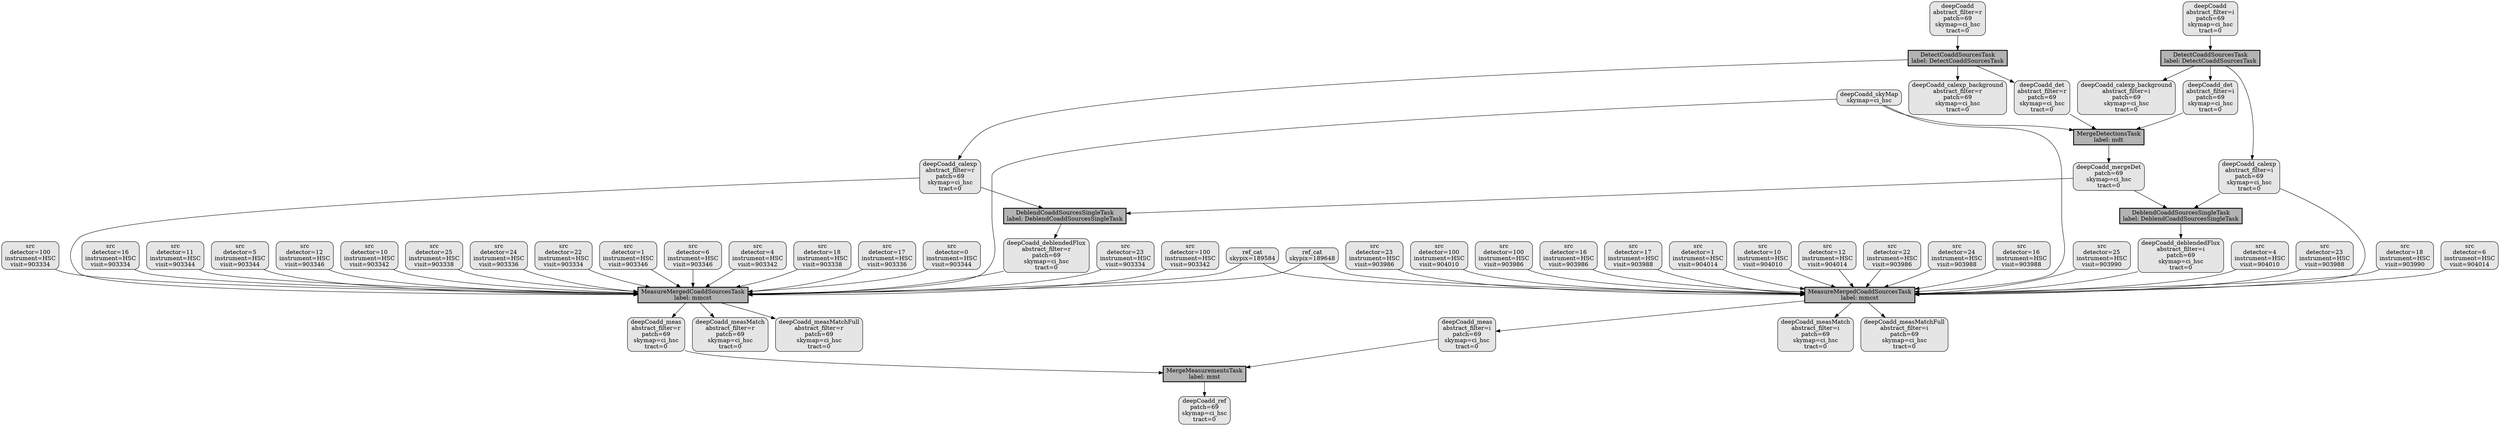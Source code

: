 digraph QuantumGraph {
task_0_0 [shape="box", style="filled,bold", fillcolor="gray70", label="DetectCoaddSourcesTask\nlabel: DetectCoaddSourcesTask"];
dsref_0 [shape="box", style="rounded,filled", fillcolor="gray90", label="deepCoadd\nabstract_filter=i\npatch=69\nskymap=ci_hsc\ntract=0"];
dsref_0 -> task_0_0;
dsref_1 [shape="box", style="rounded,filled", fillcolor="gray90", label="deepCoadd_calexp_background\nabstract_filter=i\npatch=69\nskymap=ci_hsc\ntract=0"];
task_0_0 -> dsref_1;
dsref_2 [shape="box", style="rounded,filled", fillcolor="gray90", label="deepCoadd_det\nabstract_filter=i\npatch=69\nskymap=ci_hsc\ntract=0"];
task_0_0 -> dsref_2;
dsref_3 [shape="box", style="rounded,filled", fillcolor="gray90", label="deepCoadd_calexp\nabstract_filter=i\npatch=69\nskymap=ci_hsc\ntract=0"];
task_0_0 -> dsref_3;
task_0_1 [shape="box", style="filled,bold", fillcolor="gray70", label="DetectCoaddSourcesTask\nlabel: DetectCoaddSourcesTask"];
dsref_4 [shape="box", style="rounded,filled", fillcolor="gray90", label="deepCoadd\nabstract_filter=r\npatch=69\nskymap=ci_hsc\ntract=0"];
dsref_4 -> task_0_1;
dsref_5 [shape="box", style="rounded,filled", fillcolor="gray90", label="deepCoadd_calexp_background\nabstract_filter=r\npatch=69\nskymap=ci_hsc\ntract=0"];
task_0_1 -> dsref_5;
dsref_6 [shape="box", style="rounded,filled", fillcolor="gray90", label="deepCoadd_det\nabstract_filter=r\npatch=69\nskymap=ci_hsc\ntract=0"];
task_0_1 -> dsref_6;
dsref_7 [shape="box", style="rounded,filled", fillcolor="gray90", label="deepCoadd_calexp\nabstract_filter=r\npatch=69\nskymap=ci_hsc\ntract=0"];
task_0_1 -> dsref_7;
task_1_0 [shape="box", style="filled,bold", fillcolor="gray70", label="MergeDetectionsTask\nlabel: mdt"];
dsref_2 -> task_1_0;
dsref_6 -> task_1_0;
dsref_8 [shape="box", style="rounded,filled", fillcolor="gray90", label="deepCoadd_skyMap\nskymap=ci_hsc"];
dsref_8 -> task_1_0;
dsref_9 [shape="box", style="rounded,filled", fillcolor="gray90", label="deepCoadd_mergeDet\npatch=69\nskymap=ci_hsc\ntract=0"];
task_1_0 -> dsref_9;
task_2_0 [shape="box", style="filled,bold", fillcolor="gray70", label="DeblendCoaddSourcesSingleTask\nlabel: DeblendCoaddSourcesSingleTask"];
dsref_9 -> task_2_0;
dsref_3 -> task_2_0;
dsref_10 [shape="box", style="rounded,filled", fillcolor="gray90", label="deepCoadd_deblendedFlux\nabstract_filter=i\npatch=69\nskymap=ci_hsc\ntract=0"];
task_2_0 -> dsref_10;
task_2_1 [shape="box", style="filled,bold", fillcolor="gray70", label="DeblendCoaddSourcesSingleTask\nlabel: DeblendCoaddSourcesSingleTask"];
dsref_9 -> task_2_1;
dsref_7 -> task_2_1;
dsref_11 [shape="box", style="rounded,filled", fillcolor="gray90", label="deepCoadd_deblendedFlux\nabstract_filter=r\npatch=69\nskymap=ci_hsc\ntract=0"];
task_2_1 -> dsref_11;
task_3_0 [shape="box", style="filled,bold", fillcolor="gray70", label="MeasureMergedCoaddSourcesTask\nlabel: mmcst"];
dsref_12 [shape="box", style="rounded,filled", fillcolor="gray90", label="ref_cat\nskypix=189584"];
dsref_12 -> task_3_0;
dsref_13 [shape="box", style="rounded,filled", fillcolor="gray90", label="ref_cat\nskypix=189648"];
dsref_13 -> task_3_0;
dsref_3 -> task_3_0;
dsref_8 -> task_3_0;
dsref_14 [shape="box", style="rounded,filled", fillcolor="gray90", label="src\ndetector=25\ninstrument=HSC\nvisit=903990"];
dsref_14 -> task_3_0;
dsref_15 [shape="box", style="rounded,filled", fillcolor="gray90", label="src\ndetector=4\ninstrument=HSC\nvisit=904010"];
dsref_15 -> task_3_0;
dsref_16 [shape="box", style="rounded,filled", fillcolor="gray90", label="src\ndetector=23\ninstrument=HSC\nvisit=903988"];
dsref_16 -> task_3_0;
dsref_17 [shape="box", style="rounded,filled", fillcolor="gray90", label="src\ndetector=18\ninstrument=HSC\nvisit=903990"];
dsref_17 -> task_3_0;
dsref_18 [shape="box", style="rounded,filled", fillcolor="gray90", label="src\ndetector=6\ninstrument=HSC\nvisit=904014"];
dsref_18 -> task_3_0;
dsref_19 [shape="box", style="rounded,filled", fillcolor="gray90", label="src\ndetector=23\ninstrument=HSC\nvisit=903986"];
dsref_19 -> task_3_0;
dsref_20 [shape="box", style="rounded,filled", fillcolor="gray90", label="src\ndetector=100\ninstrument=HSC\nvisit=904010"];
dsref_20 -> task_3_0;
dsref_21 [shape="box", style="rounded,filled", fillcolor="gray90", label="src\ndetector=100\ninstrument=HSC\nvisit=903986"];
dsref_21 -> task_3_0;
dsref_22 [shape="box", style="rounded,filled", fillcolor="gray90", label="src\ndetector=16\ninstrument=HSC\nvisit=903986"];
dsref_22 -> task_3_0;
dsref_23 [shape="box", style="rounded,filled", fillcolor="gray90", label="src\ndetector=17\ninstrument=HSC\nvisit=903988"];
dsref_23 -> task_3_0;
dsref_24 [shape="box", style="rounded,filled", fillcolor="gray90", label="src\ndetector=1\ninstrument=HSC\nvisit=904014"];
dsref_24 -> task_3_0;
dsref_25 [shape="box", style="rounded,filled", fillcolor="gray90", label="src\ndetector=10\ninstrument=HSC\nvisit=904010"];
dsref_25 -> task_3_0;
dsref_26 [shape="box", style="rounded,filled", fillcolor="gray90", label="src\ndetector=12\ninstrument=HSC\nvisit=904014"];
dsref_26 -> task_3_0;
dsref_27 [shape="box", style="rounded,filled", fillcolor="gray90", label="src\ndetector=22\ninstrument=HSC\nvisit=903986"];
dsref_27 -> task_3_0;
dsref_28 [shape="box", style="rounded,filled", fillcolor="gray90", label="src\ndetector=24\ninstrument=HSC\nvisit=903988"];
dsref_28 -> task_3_0;
dsref_29 [shape="box", style="rounded,filled", fillcolor="gray90", label="src\ndetector=16\ninstrument=HSC\nvisit=903988"];
dsref_29 -> task_3_0;
dsref_10 -> task_3_0;
dsref_30 [shape="box", style="rounded,filled", fillcolor="gray90", label="deepCoadd_meas\nabstract_filter=i\npatch=69\nskymap=ci_hsc\ntract=0"];
task_3_0 -> dsref_30;
dsref_31 [shape="box", style="rounded,filled", fillcolor="gray90", label="deepCoadd_measMatch\nabstract_filter=i\npatch=69\nskymap=ci_hsc\ntract=0"];
task_3_0 -> dsref_31;
dsref_32 [shape="box", style="rounded,filled", fillcolor="gray90", label="deepCoadd_measMatchFull\nabstract_filter=i\npatch=69\nskymap=ci_hsc\ntract=0"];
task_3_0 -> dsref_32;
task_3_1 [shape="box", style="filled,bold", fillcolor="gray70", label="MeasureMergedCoaddSourcesTask\nlabel: mmcst"];
dsref_12 -> task_3_1;
dsref_13 -> task_3_1;
dsref_7 -> task_3_1;
dsref_8 -> task_3_1;
dsref_33 [shape="box", style="rounded,filled", fillcolor="gray90", label="src\ndetector=23\ninstrument=HSC\nvisit=903334"];
dsref_33 -> task_3_1;
dsref_34 [shape="box", style="rounded,filled", fillcolor="gray90", label="src\ndetector=100\ninstrument=HSC\nvisit=903342"];
dsref_34 -> task_3_1;
dsref_35 [shape="box", style="rounded,filled", fillcolor="gray90", label="src\ndetector=100\ninstrument=HSC\nvisit=903334"];
dsref_35 -> task_3_1;
dsref_36 [shape="box", style="rounded,filled", fillcolor="gray90", label="src\ndetector=16\ninstrument=HSC\nvisit=903334"];
dsref_36 -> task_3_1;
dsref_37 [shape="box", style="rounded,filled", fillcolor="gray90", label="src\ndetector=11\ninstrument=HSC\nvisit=903344"];
dsref_37 -> task_3_1;
dsref_38 [shape="box", style="rounded,filled", fillcolor="gray90", label="src\ndetector=5\ninstrument=HSC\nvisit=903344"];
dsref_38 -> task_3_1;
dsref_39 [shape="box", style="rounded,filled", fillcolor="gray90", label="src\ndetector=12\ninstrument=HSC\nvisit=903346"];
dsref_39 -> task_3_1;
dsref_40 [shape="box", style="rounded,filled", fillcolor="gray90", label="src\ndetector=10\ninstrument=HSC\nvisit=903342"];
dsref_40 -> task_3_1;
dsref_41 [shape="box", style="rounded,filled", fillcolor="gray90", label="src\ndetector=25\ninstrument=HSC\nvisit=903338"];
dsref_41 -> task_3_1;
dsref_42 [shape="box", style="rounded,filled", fillcolor="gray90", label="src\ndetector=24\ninstrument=HSC\nvisit=903336"];
dsref_42 -> task_3_1;
dsref_43 [shape="box", style="rounded,filled", fillcolor="gray90", label="src\ndetector=22\ninstrument=HSC\nvisit=903334"];
dsref_43 -> task_3_1;
dsref_44 [shape="box", style="rounded,filled", fillcolor="gray90", label="src\ndetector=1\ninstrument=HSC\nvisit=903346"];
dsref_44 -> task_3_1;
dsref_45 [shape="box", style="rounded,filled", fillcolor="gray90", label="src\ndetector=6\ninstrument=HSC\nvisit=903346"];
dsref_45 -> task_3_1;
dsref_46 [shape="box", style="rounded,filled", fillcolor="gray90", label="src\ndetector=4\ninstrument=HSC\nvisit=903342"];
dsref_46 -> task_3_1;
dsref_47 [shape="box", style="rounded,filled", fillcolor="gray90", label="src\ndetector=18\ninstrument=HSC\nvisit=903338"];
dsref_47 -> task_3_1;
dsref_48 [shape="box", style="rounded,filled", fillcolor="gray90", label="src\ndetector=17\ninstrument=HSC\nvisit=903336"];
dsref_48 -> task_3_1;
dsref_49 [shape="box", style="rounded,filled", fillcolor="gray90", label="src\ndetector=0\ninstrument=HSC\nvisit=903344"];
dsref_49 -> task_3_1;
dsref_11 -> task_3_1;
dsref_50 [shape="box", style="rounded,filled", fillcolor="gray90", label="deepCoadd_meas\nabstract_filter=r\npatch=69\nskymap=ci_hsc\ntract=0"];
task_3_1 -> dsref_50;
dsref_51 [shape="box", style="rounded,filled", fillcolor="gray90", label="deepCoadd_measMatch\nabstract_filter=r\npatch=69\nskymap=ci_hsc\ntract=0"];
task_3_1 -> dsref_51;
dsref_52 [shape="box", style="rounded,filled", fillcolor="gray90", label="deepCoadd_measMatchFull\nabstract_filter=r\npatch=69\nskymap=ci_hsc\ntract=0"];
task_3_1 -> dsref_52;
task_4_0 [shape="box", style="filled,bold", fillcolor="gray70", label="MergeMeasurementsTask\nlabel: mmt"];
dsref_30 -> task_4_0;
dsref_50 -> task_4_0;
dsref_53 [shape="box", style="rounded,filled", fillcolor="gray90", label="deepCoadd_ref\npatch=69\nskymap=ci_hsc\ntract=0"];
task_4_0 -> dsref_53;
}
